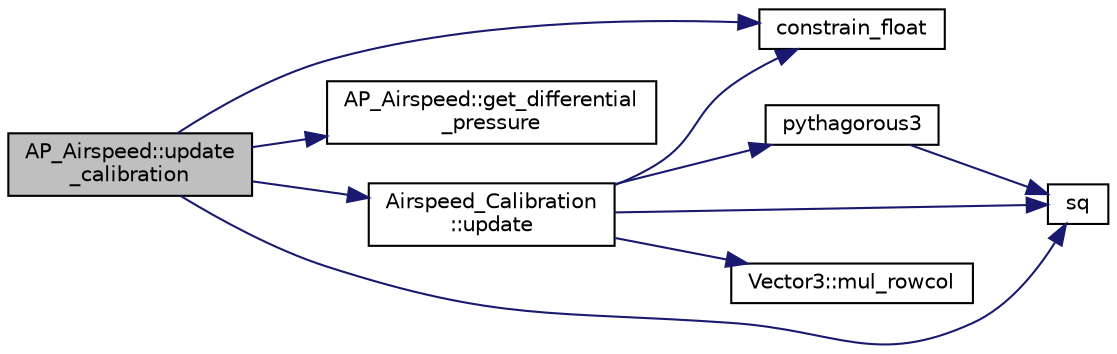 digraph "AP_Airspeed::update_calibration"
{
 // INTERACTIVE_SVG=YES
  edge [fontname="Helvetica",fontsize="10",labelfontname="Helvetica",labelfontsize="10"];
  node [fontname="Helvetica",fontsize="10",shape=record];
  rankdir="LR";
  Node1 [label="AP_Airspeed::update\l_calibration",height=0.2,width=0.4,color="black", fillcolor="grey75", style="filled" fontcolor="black"];
  Node1 -> Node2 [color="midnightblue",fontsize="10",style="solid",fontname="Helvetica"];
  Node2 [label="constrain_float",height=0.2,width=0.4,color="black", fillcolor="white", style="filled",URL="$AP__Math_8cpp.html#a08eedb329d8162ddbd344d4f6c8cde20"];
  Node1 -> Node3 [color="midnightblue",fontsize="10",style="solid",fontname="Helvetica"];
  Node3 [label="AP_Airspeed::get_differential\l_pressure",height=0.2,width=0.4,color="black", fillcolor="white", style="filled",URL="$classAP__Airspeed.html#a4aa4fe1b6d9a60710cfe170dfcab47c1"];
  Node1 -> Node4 [color="midnightblue",fontsize="10",style="solid",fontname="Helvetica"];
  Node4 [label="Airspeed_Calibration\l::update",height=0.2,width=0.4,color="black", fillcolor="white", style="filled",URL="$classAirspeed__Calibration.html#ad4b651353cbd518c1771740e5376f853"];
  Node4 -> Node5 [color="midnightblue",fontsize="10",style="solid",fontname="Helvetica"];
  Node5 [label="pythagorous3",height=0.2,width=0.4,color="black", fillcolor="white", style="filled",URL="$AP__Math_8cpp.html#ac09c78b18c2ad21b9a04081f119f11c0"];
  Node5 -> Node6 [color="midnightblue",fontsize="10",style="solid",fontname="Helvetica"];
  Node6 [label="sq",height=0.2,width=0.4,color="black", fillcolor="white", style="filled",URL="$AP__Math_8cpp.html#a996fdbe87607543eef5dcb234f6bc017"];
  Node4 -> Node6 [color="midnightblue",fontsize="10",style="solid",fontname="Helvetica"];
  Node4 -> Node7 [color="midnightblue",fontsize="10",style="solid",fontname="Helvetica"];
  Node7 [label="Vector3::mul_rowcol",height=0.2,width=0.4,color="black", fillcolor="white", style="filled",URL="$classVector3.html#a8f5129ceffea6ebb57ab7adda9f1a960"];
  Node4 -> Node2 [color="midnightblue",fontsize="10",style="solid",fontname="Helvetica"];
  Node1 -> Node6 [color="midnightblue",fontsize="10",style="solid",fontname="Helvetica"];
}
